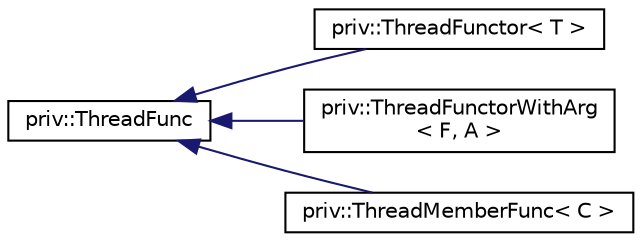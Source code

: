 digraph "Graphical Class Hierarchy"
{
  edge [fontname="Helvetica",fontsize="10",labelfontname="Helvetica",labelfontsize="10"];
  node [fontname="Helvetica",fontsize="10",shape=record];
  rankdir="LR";
  Node0 [label="priv::ThreadFunc",height=0.2,width=0.4,color="black", fillcolor="white", style="filled",URL="$structpriv_1_1_thread_func.html"];
  Node0 -> Node1 [dir="back",color="midnightblue",fontsize="10",style="solid",fontname="Helvetica"];
  Node1 [label="priv::ThreadFunctor\< T \>",height=0.2,width=0.4,color="black", fillcolor="white", style="filled",URL="$structpriv_1_1_thread_functor.html"];
  Node0 -> Node2 [dir="back",color="midnightblue",fontsize="10",style="solid",fontname="Helvetica"];
  Node2 [label="priv::ThreadFunctorWithArg\l\< F, A \>",height=0.2,width=0.4,color="black", fillcolor="white", style="filled",URL="$structpriv_1_1_thread_functor_with_arg.html"];
  Node0 -> Node3 [dir="back",color="midnightblue",fontsize="10",style="solid",fontname="Helvetica"];
  Node3 [label="priv::ThreadMemberFunc\< C \>",height=0.2,width=0.4,color="black", fillcolor="white", style="filled",URL="$structpriv_1_1_thread_member_func.html"];
}
